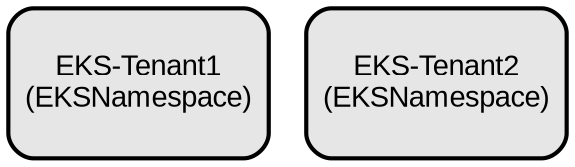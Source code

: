 digraph INFRA {
  node [ color = "black", fillcolor = "#E6E6E6", height =1, style = "filled,bold,rounded", fontname = "Arial" ];
  "EKS-Tenant1" [ label = "EKS-Tenant1
(EKSNamespace)", shape =rectangle ];
  "EKS-Tenant2" [ label = "EKS-Tenant2
(EKSNamespace)", shape =rectangle ];
}
